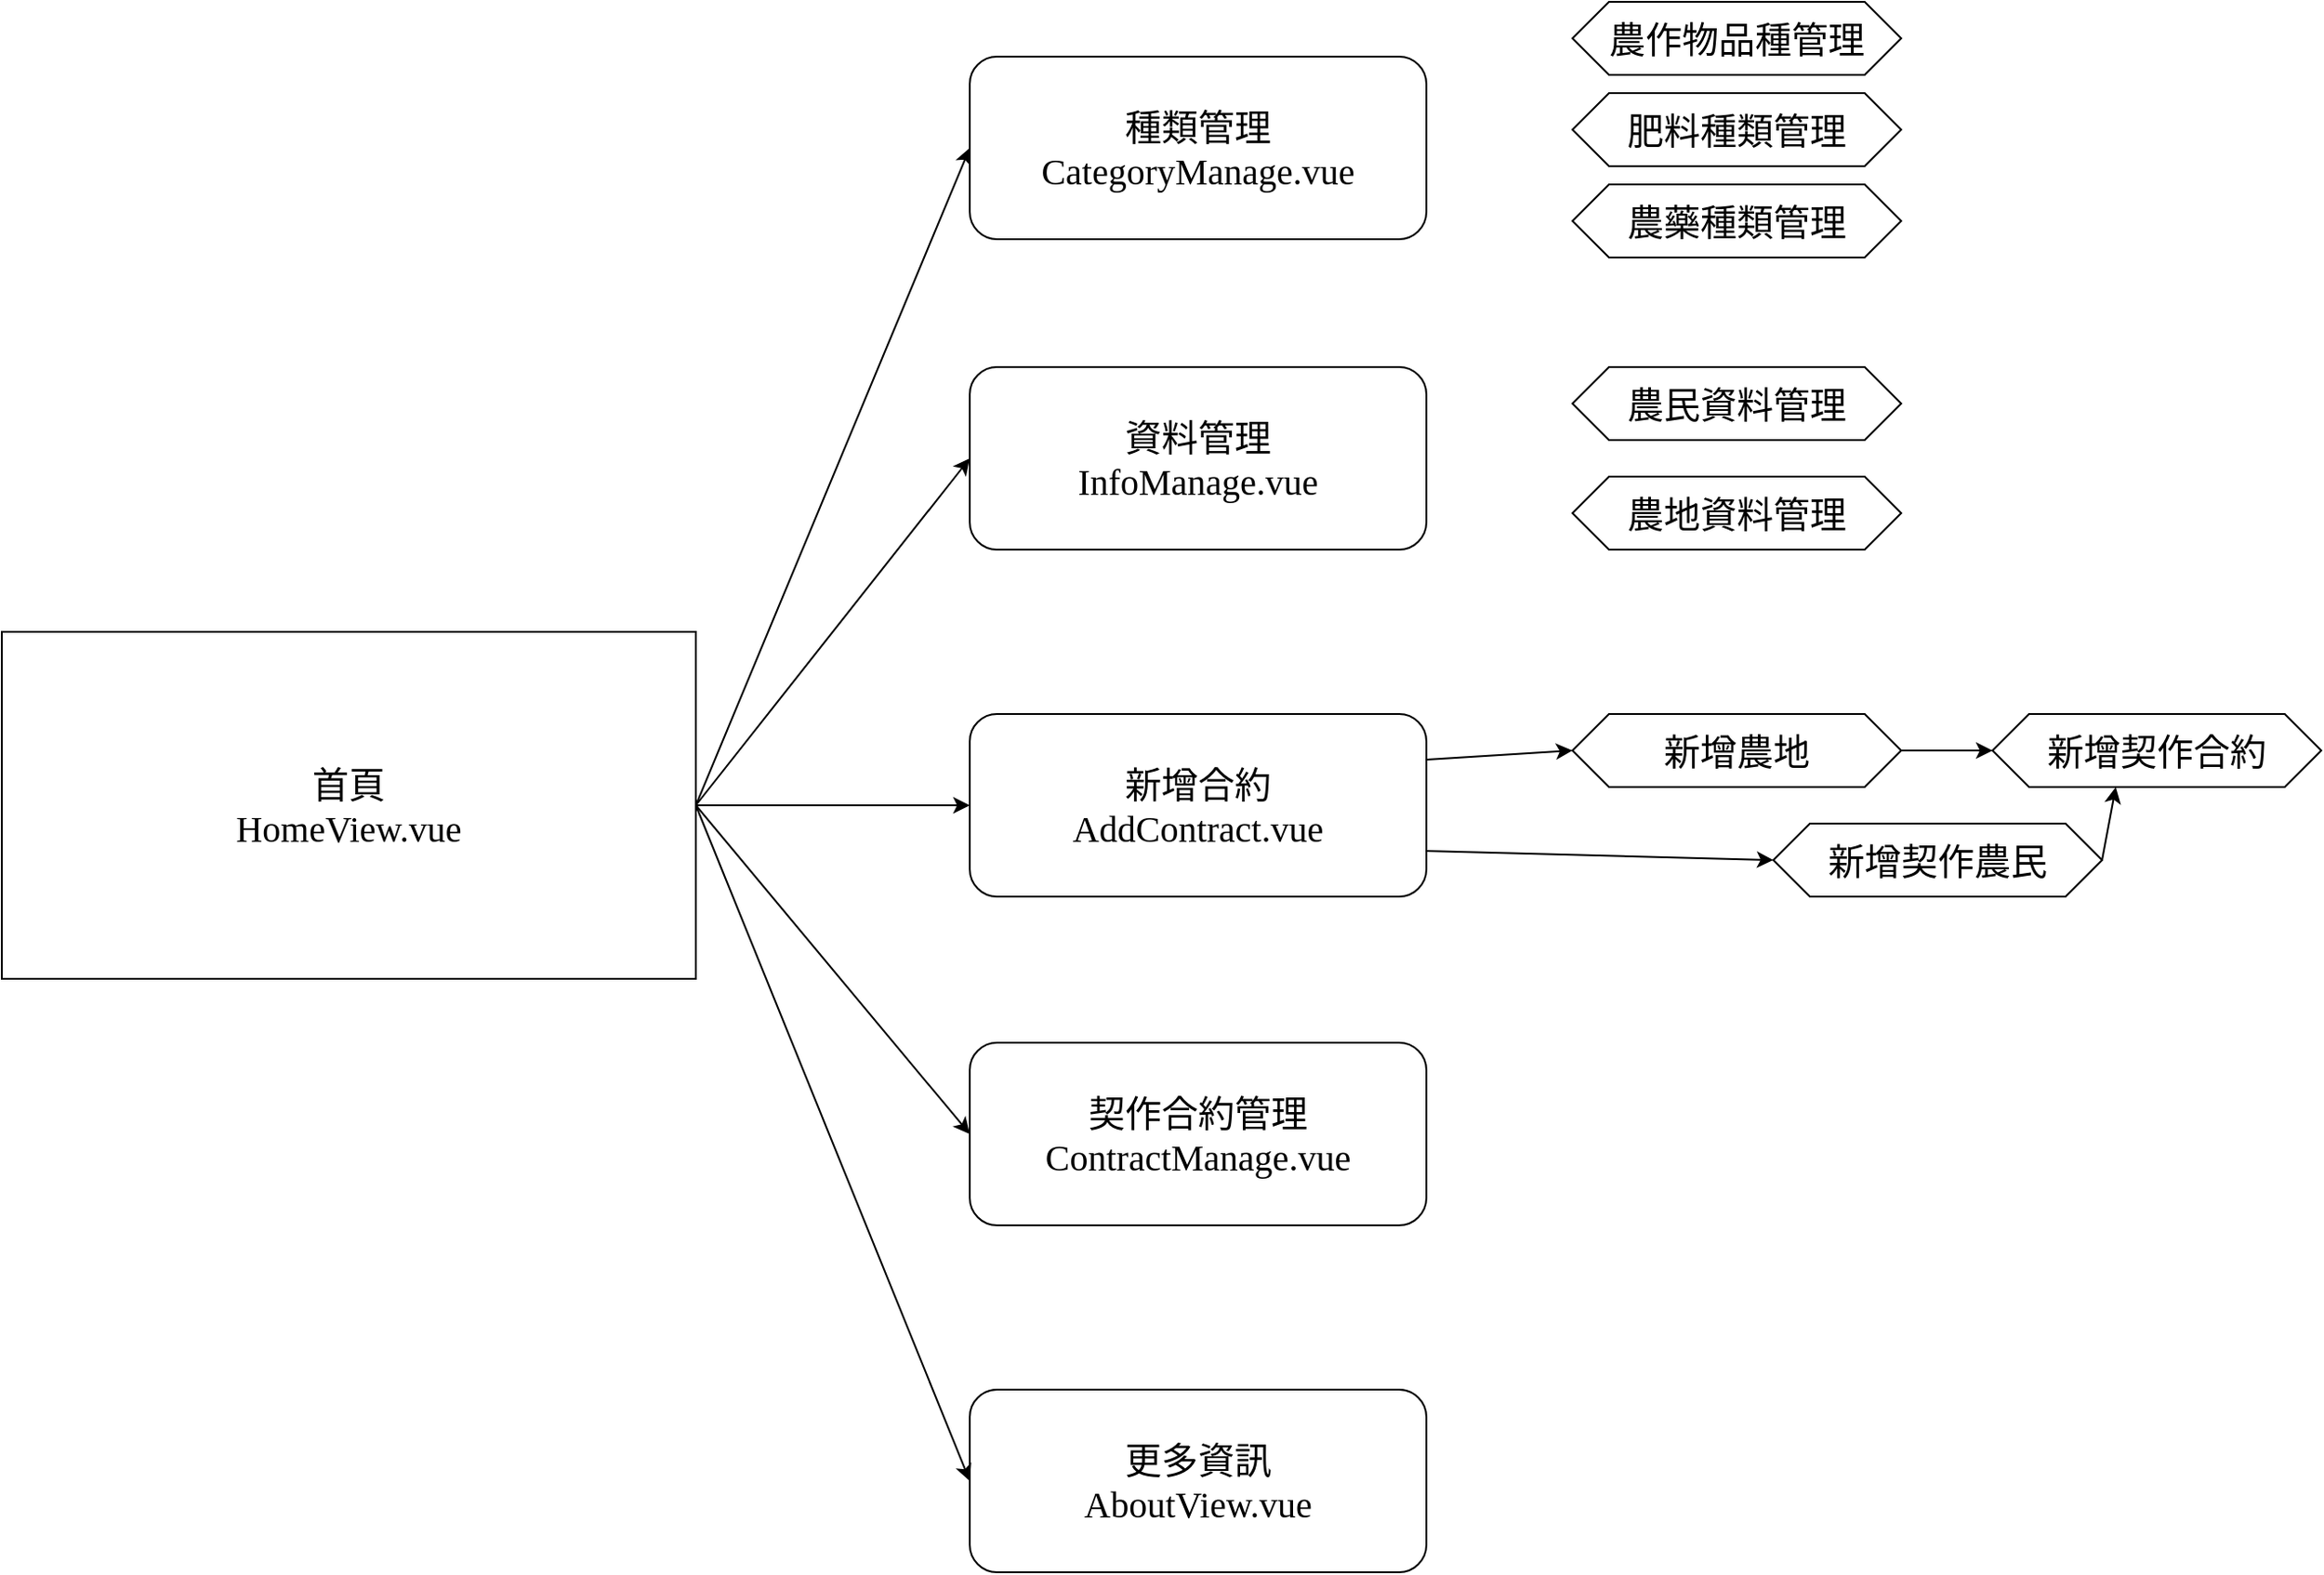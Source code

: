 <mxfile>
    <diagram id="vYu5x2b9G9xcMUW6bXG7" name="第1頁">
        <mxGraphModel dx="2275" dy="1264" grid="1" gridSize="10" guides="1" tooltips="1" connect="1" arrows="1" fold="1" page="1" pageScale="1" pageWidth="827" pageHeight="1169" math="0" shadow="0">
            <root>
                <mxCell id="0"/>
                <mxCell id="1" parent="0"/>
                <mxCell id="32" style="edgeStyle=none;html=1;exitX=1;exitY=0.5;exitDx=0;exitDy=0;entryX=0;entryY=0.5;entryDx=0;entryDy=0;fontFamily=Georgia;fontSize=20;" parent="1" source="3" target="8" edge="1">
                    <mxGeometry relative="1" as="geometry"/>
                </mxCell>
                <mxCell id="3" value="首頁&lt;br&gt;HomeView.vue" style="rounded=0;whiteSpace=wrap;html=1;fontFamily=Georgia;fontSize=20;" parent="1" vertex="1">
                    <mxGeometry x="-460" y="405" width="380" height="190" as="geometry"/>
                </mxCell>
                <mxCell id="8" value="種類管理&lt;br&gt;CategoryManage.vue" style="rounded=1;whiteSpace=wrap;html=1;fontFamily=Georgia;fontSize=20;" parent="1" vertex="1">
                    <mxGeometry x="70" y="90" width="250" height="100" as="geometry"/>
                </mxCell>
                <mxCell id="43" style="edgeStyle=none;html=1;exitX=1;exitY=0.25;exitDx=0;exitDy=0;entryX=0;entryY=0.5;entryDx=0;entryDy=0;" edge="1" parent="1" source="10" target="37">
                    <mxGeometry relative="1" as="geometry"/>
                </mxCell>
                <mxCell id="44" style="edgeStyle=none;html=1;exitX=1;exitY=0.75;exitDx=0;exitDy=0;entryX=0;entryY=0.5;entryDx=0;entryDy=0;" edge="1" parent="1" source="10" target="39">
                    <mxGeometry relative="1" as="geometry"/>
                </mxCell>
                <mxCell id="10" value="新增合約&lt;br&gt;AddContract.vue&lt;br&gt;" style="rounded=1;whiteSpace=wrap;html=1;fontFamily=Georgia;fontSize=20;" parent="1" vertex="1">
                    <mxGeometry x="70" y="450" width="250" height="100" as="geometry"/>
                </mxCell>
                <mxCell id="11" value="契作合約管理&lt;br&gt;ContractManage.vue" style="rounded=1;whiteSpace=wrap;html=1;fontFamily=Georgia;fontSize=20;" parent="1" vertex="1">
                    <mxGeometry x="70" y="630" width="250" height="100" as="geometry"/>
                </mxCell>
                <mxCell id="17" value="農作物品種管理" style="shape=hexagon;perimeter=hexagonPerimeter2;whiteSpace=wrap;html=1;fixedSize=1;fontFamily=Georgia;fontSize=20;" parent="1" vertex="1">
                    <mxGeometry x="400" y="60" width="180" height="40" as="geometry"/>
                </mxCell>
                <mxCell id="19" value="肥料種類管理" style="shape=hexagon;perimeter=hexagonPerimeter2;whiteSpace=wrap;html=1;fixedSize=1;fontFamily=Georgia;fontSize=20;" parent="1" vertex="1">
                    <mxGeometry x="400" y="110" width="180" height="40" as="geometry"/>
                </mxCell>
                <mxCell id="20" value="農藥種類管理" style="shape=hexagon;perimeter=hexagonPerimeter2;whiteSpace=wrap;html=1;fixedSize=1;fontFamily=Georgia;fontSize=20;" parent="1" vertex="1">
                    <mxGeometry x="400" y="160" width="180" height="40" as="geometry"/>
                </mxCell>
                <mxCell id="23" value="農民資料管理" style="shape=hexagon;perimeter=hexagonPerimeter2;whiteSpace=wrap;html=1;fixedSize=1;fontFamily=Georgia;fontSize=20;" parent="1" vertex="1">
                    <mxGeometry x="400" y="260" width="180" height="40" as="geometry"/>
                </mxCell>
                <mxCell id="24" value="農地資料管理" style="shape=hexagon;perimeter=hexagonPerimeter2;whiteSpace=wrap;html=1;fixedSize=1;fontFamily=Georgia;fontSize=20;" parent="1" vertex="1">
                    <mxGeometry x="400" y="320" width="180" height="40" as="geometry"/>
                </mxCell>
                <mxCell id="25" value="更多資訊&lt;br&gt;AboutView.vue" style="rounded=1;whiteSpace=wrap;html=1;fontFamily=Georgia;fontSize=20;" parent="1" vertex="1">
                    <mxGeometry x="70" y="820" width="250" height="100" as="geometry"/>
                </mxCell>
                <mxCell id="9" value="資料管理&lt;br&gt;InfoManage.vue" style="rounded=1;whiteSpace=wrap;html=1;fontFamily=Georgia;fontSize=20;" parent="1" vertex="1">
                    <mxGeometry x="70" y="260" width="250" height="100" as="geometry"/>
                </mxCell>
                <mxCell id="33" style="edgeStyle=none;html=1;exitX=1;exitY=0.5;exitDx=0;exitDy=0;entryX=0;entryY=0.5;entryDx=0;entryDy=0;fontFamily=Georgia;fontSize=20;" parent="1" source="3" target="9" edge="1">
                    <mxGeometry relative="1" as="geometry">
                        <mxPoint x="-70.0" y="515" as="sourcePoint"/>
                        <mxPoint x="80" y="150" as="targetPoint"/>
                    </mxGeometry>
                </mxCell>
                <mxCell id="34" style="edgeStyle=none;html=1;exitX=1;exitY=0.5;exitDx=0;exitDy=0;entryX=0;entryY=0.5;entryDx=0;entryDy=0;fontFamily=Georgia;fontSize=20;" parent="1" source="3" target="10" edge="1">
                    <mxGeometry relative="1" as="geometry">
                        <mxPoint x="-60.0" y="525" as="sourcePoint"/>
                        <mxPoint x="90" y="160" as="targetPoint"/>
                    </mxGeometry>
                </mxCell>
                <mxCell id="35" style="edgeStyle=none;html=1;exitX=1;exitY=0.5;exitDx=0;exitDy=0;entryX=0;entryY=0.5;entryDx=0;entryDy=0;fontFamily=Georgia;fontSize=20;" parent="1" source="3" target="11" edge="1">
                    <mxGeometry relative="1" as="geometry">
                        <mxPoint x="-50.0" y="535" as="sourcePoint"/>
                        <mxPoint x="100" y="170" as="targetPoint"/>
                    </mxGeometry>
                </mxCell>
                <mxCell id="36" style="edgeStyle=none;html=1;entryX=0;entryY=0.5;entryDx=0;entryDy=0;fontFamily=Georgia;fontSize=20;exitX=1;exitY=0.5;exitDx=0;exitDy=0;" parent="1" source="3" target="25" edge="1">
                    <mxGeometry relative="1" as="geometry">
                        <mxPoint x="-90" y="520" as="sourcePoint"/>
                        <mxPoint x="110" y="180" as="targetPoint"/>
                    </mxGeometry>
                </mxCell>
                <mxCell id="41" style="edgeStyle=none;html=1;exitX=1;exitY=0.5;exitDx=0;exitDy=0;entryX=0;entryY=0.5;entryDx=0;entryDy=0;" edge="1" parent="1" source="37" target="38">
                    <mxGeometry relative="1" as="geometry"/>
                </mxCell>
                <mxCell id="37" value="新增農地" style="shape=hexagon;perimeter=hexagonPerimeter2;whiteSpace=wrap;html=1;fixedSize=1;fontFamily=Georgia;fontSize=20;" vertex="1" parent="1">
                    <mxGeometry x="400" y="450" width="180" height="40" as="geometry"/>
                </mxCell>
                <mxCell id="38" value="新增契作合約" style="shape=hexagon;perimeter=hexagonPerimeter2;whiteSpace=wrap;html=1;fixedSize=1;fontFamily=Georgia;fontSize=20;" vertex="1" parent="1">
                    <mxGeometry x="630" y="450" width="180" height="40" as="geometry"/>
                </mxCell>
                <mxCell id="42" style="edgeStyle=none;html=1;exitX=1;exitY=0.5;exitDx=0;exitDy=0;entryX=0.375;entryY=1;entryDx=0;entryDy=0;" edge="1" parent="1" source="39" target="38">
                    <mxGeometry relative="1" as="geometry"/>
                </mxCell>
                <mxCell id="39" value="新增契作農民" style="shape=hexagon;perimeter=hexagonPerimeter2;whiteSpace=wrap;html=1;fixedSize=1;fontFamily=Georgia;fontSize=20;" vertex="1" parent="1">
                    <mxGeometry x="510" y="510" width="180" height="40" as="geometry"/>
                </mxCell>
            </root>
        </mxGraphModel>
    </diagram>
</mxfile>